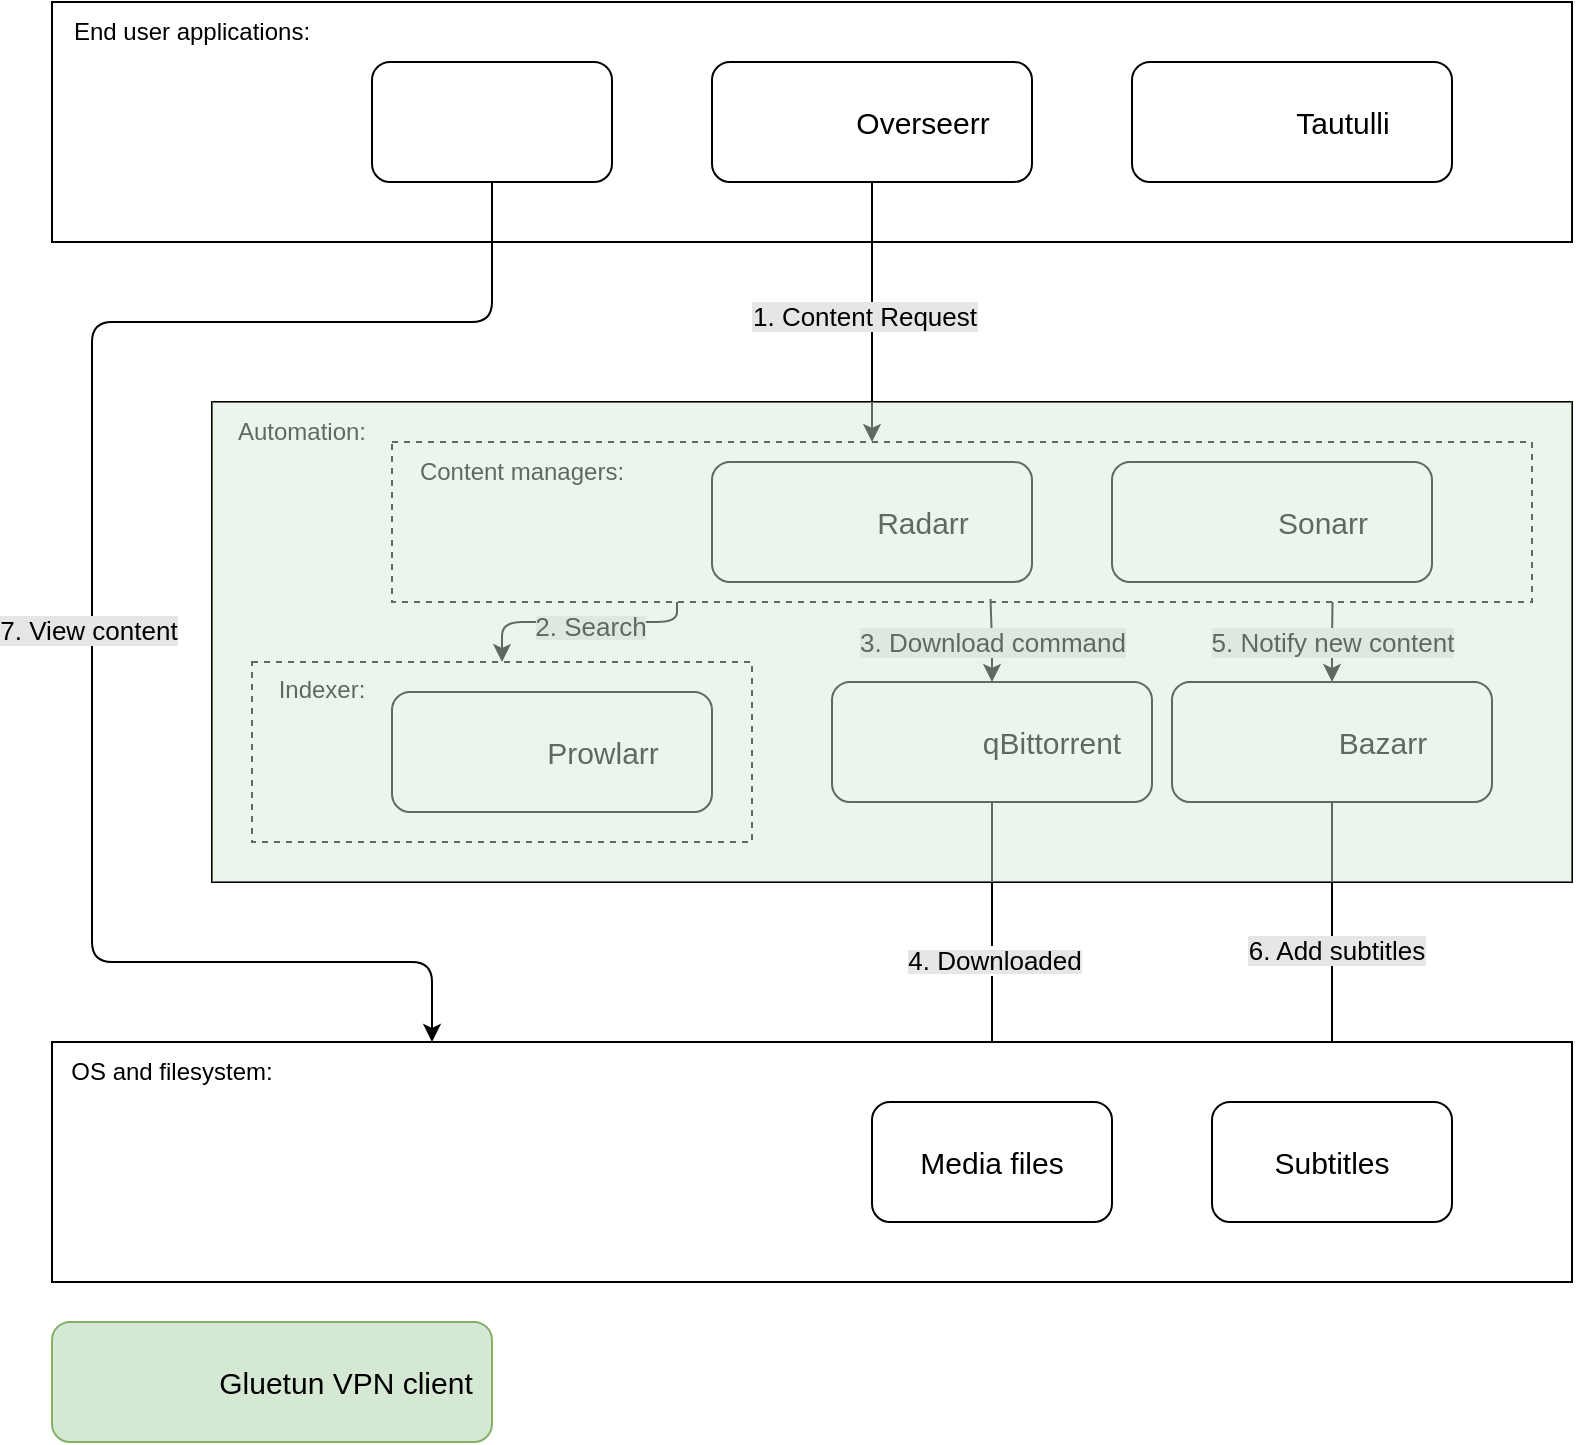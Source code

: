 <mxfile version="23.1.2" type="device">
  <diagram name="Page-1" id="01F0g8O5-JKZQx9Hn2be">
    <mxGraphModel dx="984" dy="564" grid="1" gridSize="10" guides="1" tooltips="1" connect="1" arrows="1" fold="1" page="1" pageScale="1" pageWidth="850" pageHeight="1100" math="0" shadow="0">
      <root>
        <mxCell id="0" />
        <mxCell id="1" parent="0" />
        <mxCell id="PlozlpM_31YKOJltgeHP-27" value="" style="rounded=0;whiteSpace=wrap;html=1;movable=1;resizable=1;rotatable=1;deletable=1;editable=1;locked=0;connectable=1;" parent="1" vertex="1">
          <mxGeometry x="120" y="240" width="680" height="240" as="geometry" />
        </mxCell>
        <mxCell id="PlozlpM_31YKOJltgeHP-59" value="" style="group;movable=1;resizable=1;rotatable=1;deletable=1;editable=1;locked=0;connectable=1;" parent="1" vertex="1" connectable="0">
          <mxGeometry x="40" y="40" width="760" height="120" as="geometry" />
        </mxCell>
        <mxCell id="PlozlpM_31YKOJltgeHP-23" value="" style="rounded=0;whiteSpace=wrap;html=1;" parent="PlozlpM_31YKOJltgeHP-59" vertex="1">
          <mxGeometry width="760" height="120" as="geometry" />
        </mxCell>
        <mxCell id="PlozlpM_31YKOJltgeHP-24" value="End user applications:" style="text;html=1;strokeColor=none;fillColor=none;align=center;verticalAlign=middle;whiteSpace=wrap;rounded=0;" parent="PlozlpM_31YKOJltgeHP-59" vertex="1">
          <mxGeometry width="140" height="30" as="geometry" />
        </mxCell>
        <mxCell id="PlozlpM_31YKOJltgeHP-51" value="" style="group" parent="PlozlpM_31YKOJltgeHP-59" vertex="1" connectable="0">
          <mxGeometry x="330" y="30" width="160" height="60" as="geometry" />
        </mxCell>
        <mxCell id="PlozlpM_31YKOJltgeHP-63" value="" style="group" parent="PlozlpM_31YKOJltgeHP-51" vertex="1" connectable="0">
          <mxGeometry width="160" height="60" as="geometry" />
        </mxCell>
        <mxCell id="PlozlpM_31YKOJltgeHP-3" value="" style="rounded=1;whiteSpace=wrap;html=1;" parent="PlozlpM_31YKOJltgeHP-63" vertex="1">
          <mxGeometry width="160" height="60" as="geometry" />
        </mxCell>
        <mxCell id="PlozlpM_31YKOJltgeHP-48" value="&lt;font style=&quot;font-size: 15px;&quot;&gt;Overseerr&lt;/font&gt;" style="text;html=1;strokeColor=none;fillColor=none;align=center;verticalAlign=middle;whiteSpace=wrap;rounded=0;" parent="PlozlpM_31YKOJltgeHP-63" vertex="1">
          <mxGeometry x="62.5" y="15" width="85" height="30" as="geometry" />
        </mxCell>
        <mxCell id="PlozlpM_31YKOJltgeHP-4" value="" style="shape=image;verticalLabelPosition=bottom;labelBackgroundColor=default;verticalAlign=top;aspect=fixed;imageAspect=0;image=https://www.myqnap.org/wp-content/uploads/overseerr.png;" parent="PlozlpM_31YKOJltgeHP-63" vertex="1">
          <mxGeometry x="10" y="5" width="50" height="50" as="geometry" />
        </mxCell>
        <mxCell id="dXqFs6aYzmoL6UYL_eIh-1" value="" style="rounded=1;whiteSpace=wrap;html=1;" vertex="1" parent="PlozlpM_31YKOJltgeHP-59">
          <mxGeometry x="540" y="30" width="160" height="60" as="geometry" />
        </mxCell>
        <mxCell id="dXqFs6aYzmoL6UYL_eIh-2" value="&lt;font style=&quot;font-size: 15px;&quot;&gt;Tautulli&lt;/font&gt;" style="text;html=1;strokeColor=none;fillColor=none;align=center;verticalAlign=middle;whiteSpace=wrap;rounded=0;" vertex="1" parent="PlozlpM_31YKOJltgeHP-59">
          <mxGeometry x="602.5" y="45" width="85" height="30" as="geometry" />
        </mxCell>
        <mxCell id="dXqFs6aYzmoL6UYL_eIh-5" value="" style="shape=image;verticalLabelPosition=bottom;labelBackgroundColor=default;verticalAlign=top;aspect=fixed;imageAspect=0;image=https://styles.redditmedia.com/t5_75bbd/styles/communityIcon_dsn6jjf37ja11.png;" vertex="1" parent="PlozlpM_31YKOJltgeHP-59">
          <mxGeometry x="552.5" y="35" width="50" height="50" as="geometry" />
        </mxCell>
        <mxCell id="PlozlpM_31YKOJltgeHP-40" style="edgeStyle=orthogonalEdgeStyle;rounded=1;orthogonalLoop=1;jettySize=auto;html=1;exitX=0.5;exitY=1;exitDx=0;exitDy=0;entryX=0.25;entryY=0;entryDx=0;entryDy=0;curved=0;strokeColor=default;" parent="1" source="PlozlpM_31YKOJltgeHP-1" target="PlozlpM_31YKOJltgeHP-31" edge="1">
          <mxGeometry relative="1" as="geometry">
            <Array as="points">
              <mxPoint x="260" y="200" />
              <mxPoint x="60" y="200" />
              <mxPoint x="60" y="520" />
              <mxPoint x="230" y="520" />
            </Array>
          </mxGeometry>
        </mxCell>
        <mxCell id="PlozlpM_31YKOJltgeHP-57" value="7. View content" style="edgeLabel;html=1;align=center;verticalAlign=middle;resizable=0;points=[];fontSize=13;labelBackgroundColor=#E6E6E6;" parent="PlozlpM_31YKOJltgeHP-40" vertex="1" connectable="0">
          <mxGeometry x="0.06" y="-2" relative="1" as="geometry">
            <mxPoint as="offset" />
          </mxGeometry>
        </mxCell>
        <mxCell id="PlozlpM_31YKOJltgeHP-54" style="edgeStyle=orthogonalEdgeStyle;rounded=1;orthogonalLoop=1;jettySize=auto;html=1;exitX=0.5;exitY=1;exitDx=0;exitDy=0;curved=0;" parent="1" source="PlozlpM_31YKOJltgeHP-3" target="PlozlpM_31YKOJltgeHP-44" edge="1">
          <mxGeometry relative="1" as="geometry">
            <Array as="points">
              <mxPoint x="450" y="230" />
              <mxPoint x="450" y="230" />
            </Array>
          </mxGeometry>
        </mxCell>
        <mxCell id="PlozlpM_31YKOJltgeHP-56" value="1. Content Request" style="edgeLabel;html=1;align=center;verticalAlign=middle;resizable=0;points=[];labelBackgroundColor=#E6E6E6;fontSize=13;" parent="PlozlpM_31YKOJltgeHP-54" vertex="1" connectable="0">
          <mxGeometry x="0.029" y="-4" relative="1" as="geometry">
            <mxPoint as="offset" />
          </mxGeometry>
        </mxCell>
        <mxCell id="PlozlpM_31YKOJltgeHP-26" value="" style="group" parent="1" vertex="1" connectable="0">
          <mxGeometry x="200" y="70" width="120" height="60" as="geometry" />
        </mxCell>
        <mxCell id="PlozlpM_31YKOJltgeHP-1" value="" style="rounded=1;whiteSpace=wrap;html=1;movable=1;resizable=1;rotatable=1;deletable=1;editable=1;locked=0;connectable=1;" parent="PlozlpM_31YKOJltgeHP-26" vertex="1">
          <mxGeometry width="120" height="60" as="geometry" />
        </mxCell>
        <mxCell id="PlozlpM_31YKOJltgeHP-2" value="" style="shape=image;verticalLabelPosition=bottom;labelBackgroundColor=default;verticalAlign=top;aspect=fixed;imageAspect=0;image=https://upload.wikimedia.org/wikipedia/commons/thumb/7/7b/Plex_logo_2022.svg/2560px-Plex_logo_2022.svg.png;movable=1;resizable=1;rotatable=1;deletable=1;editable=1;locked=0;connectable=1;" parent="PlozlpM_31YKOJltgeHP-26" vertex="1">
          <mxGeometry x="16.6" y="10" width="86.8" height="40" as="geometry" />
        </mxCell>
        <mxCell id="PlozlpM_31YKOJltgeHP-69" style="edgeStyle=orthogonalEdgeStyle;rounded=1;orthogonalLoop=1;jettySize=auto;html=1;exitX=0.5;exitY=1;exitDx=0;exitDy=0;entryX=0.5;entryY=0;entryDx=0;entryDy=0;curved=0;" parent="1" source="PlozlpM_31YKOJltgeHP-61" target="PlozlpM_31YKOJltgeHP-38" edge="1">
          <mxGeometry relative="1" as="geometry">
            <Array as="points">
              <mxPoint x="510" y="550" />
              <mxPoint x="510" y="550" />
            </Array>
          </mxGeometry>
        </mxCell>
        <mxCell id="PlozlpM_31YKOJltgeHP-70" value="&lt;span style=&quot;background-color: rgb(230, 230, 230);&quot;&gt;&lt;font style=&quot;font-size: 13px;&quot;&gt;4. Downloaded&lt;/font&gt;&lt;/span&gt;" style="edgeLabel;html=1;align=center;verticalAlign=middle;resizable=0;points=[];" parent="PlozlpM_31YKOJltgeHP-69" vertex="1" connectable="0">
          <mxGeometry x="0.047" y="1" relative="1" as="geometry">
            <mxPoint as="offset" />
          </mxGeometry>
        </mxCell>
        <mxCell id="PlozlpM_31YKOJltgeHP-71" value="" style="group" parent="1" vertex="1" connectable="0">
          <mxGeometry x="600" y="380" width="160" height="60" as="geometry" />
        </mxCell>
        <mxCell id="PlozlpM_31YKOJltgeHP-72" value="" style="rounded=1;whiteSpace=wrap;html=1;" parent="PlozlpM_31YKOJltgeHP-71" vertex="1">
          <mxGeometry width="160" height="60" as="geometry" />
        </mxCell>
        <mxCell id="PlozlpM_31YKOJltgeHP-73" value="&lt;font style=&quot;font-size: 15px;&quot;&gt;Bazarr&lt;/font&gt;" style="text;html=1;strokeColor=none;fillColor=none;align=center;verticalAlign=middle;whiteSpace=wrap;rounded=0;" parent="PlozlpM_31YKOJltgeHP-71" vertex="1">
          <mxGeometry x="62.5" y="15" width="85" height="30" as="geometry" />
        </mxCell>
        <mxCell id="PlozlpM_31YKOJltgeHP-10" value="" style="shape=image;verticalLabelPosition=bottom;labelBackgroundColor=default;verticalAlign=top;aspect=fixed;imageAspect=0;image=https://user-images.githubusercontent.com/26902309/41456760-be00043e-7081-11e8-9646-1b724037b4ff.png;" parent="PlozlpM_31YKOJltgeHP-71" vertex="1">
          <mxGeometry x="12.5" y="5" width="50" height="50" as="geometry" />
        </mxCell>
        <mxCell id="PlozlpM_31YKOJltgeHP-75" style="edgeStyle=orthogonalEdgeStyle;rounded=1;orthogonalLoop=1;jettySize=auto;html=1;exitX=0.5;exitY=1;exitDx=0;exitDy=0;curved=0;" parent="1" source="PlozlpM_31YKOJltgeHP-72" target="PlozlpM_31YKOJltgeHP-39" edge="1">
          <mxGeometry relative="1" as="geometry" />
        </mxCell>
        <mxCell id="PlozlpM_31YKOJltgeHP-77" value="&lt;font style=&quot;font-size: 13px;&quot;&gt;6. Add subtitles&lt;/font&gt;" style="edgeLabel;html=1;align=center;verticalAlign=middle;resizable=0;points=[];labelBackgroundColor=#E6E6E6;" parent="PlozlpM_31YKOJltgeHP-75" vertex="1" connectable="0">
          <mxGeometry x="-0.013" y="2" relative="1" as="geometry">
            <mxPoint as="offset" />
          </mxGeometry>
        </mxCell>
        <mxCell id="PlozlpM_31YKOJltgeHP-97" style="edgeStyle=orthogonalEdgeStyle;rounded=1;orthogonalLoop=1;jettySize=auto;html=1;exitX=0.5;exitY=0;exitDx=0;exitDy=0;entryX=0.825;entryY=1;entryDx=0;entryDy=0;entryPerimeter=0;endArrow=none;endFill=0;startArrow=classic;startFill=1;curved=0;" parent="1" source="PlozlpM_31YKOJltgeHP-72" target="PlozlpM_31YKOJltgeHP-44" edge="1">
          <mxGeometry relative="1" as="geometry" />
        </mxCell>
        <mxCell id="PlozlpM_31YKOJltgeHP-99" value="&lt;font style=&quot;font-size: 13px; background-color: rgb(230, 230, 230);&quot;&gt;5. Notify new content&lt;/font&gt;" style="edgeLabel;html=1;align=center;verticalAlign=middle;resizable=0;points=[];" parent="PlozlpM_31YKOJltgeHP-97" vertex="1" connectable="0">
          <mxGeometry x="-0.082" y="-2" relative="1" as="geometry">
            <mxPoint x="-2" y="-2" as="offset" />
          </mxGeometry>
        </mxCell>
        <mxCell id="PlozlpM_31YKOJltgeHP-31" value="" style="rounded=0;whiteSpace=wrap;html=1;" parent="1" vertex="1">
          <mxGeometry x="40" y="560" width="760" height="120" as="geometry" />
        </mxCell>
        <mxCell id="PlozlpM_31YKOJltgeHP-32" value="OS and filesystem:" style="text;html=1;strokeColor=none;fillColor=none;align=center;verticalAlign=middle;whiteSpace=wrap;rounded=0;" parent="1" vertex="1">
          <mxGeometry x="40" y="560" width="120" height="30" as="geometry" />
        </mxCell>
        <mxCell id="PlozlpM_31YKOJltgeHP-38" value="&lt;font style=&quot;font-size: 15px;&quot;&gt;Media files&lt;/font&gt;" style="rounded=1;whiteSpace=wrap;html=1;" parent="1" vertex="1">
          <mxGeometry x="450" y="590" width="120" height="60" as="geometry" />
        </mxCell>
        <mxCell id="PlozlpM_31YKOJltgeHP-39" value="&lt;font style=&quot;font-size: 15px;&quot;&gt;Subtitles&lt;/font&gt;" style="rounded=1;whiteSpace=wrap;html=1;" parent="1" vertex="1">
          <mxGeometry x="620" y="590" width="120" height="60" as="geometry" />
        </mxCell>
        <mxCell id="PlozlpM_31YKOJltgeHP-28" value="Automation:" style="text;html=1;strokeColor=none;fillColor=none;align=center;verticalAlign=middle;whiteSpace=wrap;rounded=0;" parent="1" vertex="1">
          <mxGeometry x="120" y="240" width="90" height="30" as="geometry" />
        </mxCell>
        <mxCell id="PlozlpM_31YKOJltgeHP-43" value="" style="group" parent="1" vertex="1" connectable="0">
          <mxGeometry x="140" y="370" width="250" height="90" as="geometry" />
        </mxCell>
        <mxCell id="PlozlpM_31YKOJltgeHP-41" value="" style="rounded=0;whiteSpace=wrap;html=1;dashed=1;" parent="PlozlpM_31YKOJltgeHP-43" vertex="1">
          <mxGeometry width="250" height="90" as="geometry" />
        </mxCell>
        <mxCell id="PlozlpM_31YKOJltgeHP-42" value="Indexer:" style="text;html=1;strokeColor=none;fillColor=none;align=center;verticalAlign=middle;whiteSpace=wrap;rounded=0;" parent="PlozlpM_31YKOJltgeHP-43" vertex="1">
          <mxGeometry width="70.0" height="27" as="geometry" />
        </mxCell>
        <mxCell id="PlozlpM_31YKOJltgeHP-78" value="" style="group" parent="PlozlpM_31YKOJltgeHP-43" vertex="1" connectable="0">
          <mxGeometry x="70" y="15" width="160" height="60" as="geometry" />
        </mxCell>
        <mxCell id="PlozlpM_31YKOJltgeHP-88" value="" style="group" parent="PlozlpM_31YKOJltgeHP-78" vertex="1" connectable="0">
          <mxGeometry width="160" height="60" as="geometry" />
        </mxCell>
        <mxCell id="PlozlpM_31YKOJltgeHP-79" value="" style="rounded=1;whiteSpace=wrap;html=1;" parent="PlozlpM_31YKOJltgeHP-88" vertex="1">
          <mxGeometry width="160" height="60" as="geometry" />
        </mxCell>
        <mxCell id="PlozlpM_31YKOJltgeHP-80" value="&lt;font style=&quot;font-size: 15px;&quot;&gt;Prowlarr&lt;/font&gt;" style="text;html=1;strokeColor=none;fillColor=none;align=center;verticalAlign=middle;whiteSpace=wrap;rounded=0;" parent="PlozlpM_31YKOJltgeHP-88" vertex="1">
          <mxGeometry x="62.5" y="15" width="85" height="30" as="geometry" />
        </mxCell>
        <mxCell id="PlozlpM_31YKOJltgeHP-17" value="" style="shape=image;verticalLabelPosition=bottom;labelBackgroundColor=default;verticalAlign=top;aspect=fixed;imageAspect=0;image=https://static-00.iconduck.com/assets.00/prowlarr-icon-1024x1024-vyf0hy1t.png;" parent="PlozlpM_31YKOJltgeHP-88" vertex="1">
          <mxGeometry x="12.5" y="5" width="50" height="50" as="geometry" />
        </mxCell>
        <mxCell id="PlozlpM_31YKOJltgeHP-46" value="" style="group" parent="1" vertex="1" connectable="0">
          <mxGeometry x="210" y="260" width="570" height="80" as="geometry" />
        </mxCell>
        <mxCell id="PlozlpM_31YKOJltgeHP-44" value="" style="rounded=0;whiteSpace=wrap;html=1;dashed=1;" parent="PlozlpM_31YKOJltgeHP-46" vertex="1">
          <mxGeometry width="570" height="80" as="geometry" />
        </mxCell>
        <mxCell id="PlozlpM_31YKOJltgeHP-45" value="Content managers:" style="text;html=1;strokeColor=none;fillColor=none;align=center;verticalAlign=middle;whiteSpace=wrap;rounded=0;" parent="PlozlpM_31YKOJltgeHP-46" vertex="1">
          <mxGeometry width="130" height="30" as="geometry" />
        </mxCell>
        <mxCell id="PlozlpM_31YKOJltgeHP-89" style="edgeStyle=orthogonalEdgeStyle;rounded=0;orthogonalLoop=1;jettySize=auto;html=1;exitX=0.5;exitY=1;exitDx=0;exitDy=0;" parent="PlozlpM_31YKOJltgeHP-46" source="PlozlpM_31YKOJltgeHP-44" target="PlozlpM_31YKOJltgeHP-44" edge="1">
          <mxGeometry relative="1" as="geometry" />
        </mxCell>
        <mxCell id="PlozlpM_31YKOJltgeHP-111" value="" style="group" parent="PlozlpM_31YKOJltgeHP-46" vertex="1" connectable="0">
          <mxGeometry x="160" y="10" width="160" height="60" as="geometry" />
        </mxCell>
        <mxCell id="PlozlpM_31YKOJltgeHP-84" value="" style="rounded=1;whiteSpace=wrap;html=1;" parent="PlozlpM_31YKOJltgeHP-111" vertex="1">
          <mxGeometry width="160" height="60" as="geometry" />
        </mxCell>
        <mxCell id="PlozlpM_31YKOJltgeHP-85" value="&lt;font style=&quot;font-size: 15px;&quot;&gt;Radarr&lt;br&gt;&lt;/font&gt;" style="text;html=1;strokeColor=none;fillColor=none;align=center;verticalAlign=middle;whiteSpace=wrap;rounded=0;" parent="PlozlpM_31YKOJltgeHP-111" vertex="1">
          <mxGeometry x="62.5" y="15" width="85" height="30" as="geometry" />
        </mxCell>
        <mxCell id="PlozlpM_31YKOJltgeHP-18" value="" style="shape=image;verticalLabelPosition=bottom;labelBackgroundColor=default;verticalAlign=top;aspect=fixed;imageAspect=0;image=https://static-00.iconduck.com/assets.00/radarr-icon-462x512-bydv4e4f.png;" parent="PlozlpM_31YKOJltgeHP-111" vertex="1">
          <mxGeometry x="17.38" y="5" width="45.12" height="50" as="geometry" />
        </mxCell>
        <mxCell id="PlozlpM_31YKOJltgeHP-104" value="" style="group" parent="PlozlpM_31YKOJltgeHP-46" vertex="1" connectable="0">
          <mxGeometry x="360" y="10" width="160" height="60" as="geometry" />
        </mxCell>
        <mxCell id="PlozlpM_31YKOJltgeHP-109" value="" style="group" parent="PlozlpM_31YKOJltgeHP-104" vertex="1" connectable="0">
          <mxGeometry width="160" height="60" as="geometry" />
        </mxCell>
        <mxCell id="PlozlpM_31YKOJltgeHP-105" value="" style="rounded=1;whiteSpace=wrap;html=1;" parent="PlozlpM_31YKOJltgeHP-109" vertex="1">
          <mxGeometry width="160" height="60" as="geometry" />
        </mxCell>
        <mxCell id="PlozlpM_31YKOJltgeHP-106" value="&lt;font style=&quot;font-size: 15px;&quot;&gt;Sonarr&lt;/font&gt;" style="text;html=1;strokeColor=none;fillColor=none;align=center;verticalAlign=middle;whiteSpace=wrap;rounded=0;" parent="PlozlpM_31YKOJltgeHP-109" vertex="1">
          <mxGeometry x="62.5" y="15" width="85" height="30" as="geometry" />
        </mxCell>
        <mxCell id="PlozlpM_31YKOJltgeHP-19" value="" style="shape=image;verticalLabelPosition=bottom;labelBackgroundColor=default;verticalAlign=top;aspect=fixed;imageAspect=0;image=https://static-00.iconduck.com/assets.00/sonarr-icon-1024x1024-wkay604k.png;" parent="PlozlpM_31YKOJltgeHP-109" vertex="1">
          <mxGeometry x="12.5" y="5" width="50" height="50" as="geometry" />
        </mxCell>
        <mxCell id="PlozlpM_31YKOJltgeHP-64" value="" style="group" parent="1" vertex="1" connectable="0">
          <mxGeometry x="430" y="380" width="160" height="60" as="geometry" />
        </mxCell>
        <mxCell id="PlozlpM_31YKOJltgeHP-65" value="" style="group" parent="PlozlpM_31YKOJltgeHP-64" vertex="1" connectable="0">
          <mxGeometry width="160" height="60" as="geometry" />
        </mxCell>
        <mxCell id="PlozlpM_31YKOJltgeHP-61" value="" style="rounded=1;whiteSpace=wrap;html=1;" parent="PlozlpM_31YKOJltgeHP-65" vertex="1">
          <mxGeometry width="160" height="60" as="geometry" />
        </mxCell>
        <mxCell id="PlozlpM_31YKOJltgeHP-20" value="" style="shape=image;verticalLabelPosition=bottom;labelBackgroundColor=default;verticalAlign=top;aspect=fixed;imageAspect=0;image=https://static-00.iconduck.com/assets.00/qbittorrent-icon-2048x2048-4u7bykpn.png;" parent="PlozlpM_31YKOJltgeHP-65" vertex="1">
          <mxGeometry x="12" y="5.5" width="49" height="49" as="geometry" />
        </mxCell>
        <mxCell id="PlozlpM_31YKOJltgeHP-62" value="&lt;font style=&quot;font-size: 15px;&quot;&gt;qBittorrent&lt;/font&gt;" style="text;html=1;strokeColor=none;fillColor=none;align=center;verticalAlign=middle;whiteSpace=wrap;rounded=0;" parent="PlozlpM_31YKOJltgeHP-65" vertex="1">
          <mxGeometry x="70" y="15" width="80" height="30" as="geometry" />
        </mxCell>
        <mxCell id="PlozlpM_31YKOJltgeHP-91" style="edgeStyle=orthogonalEdgeStyle;rounded=1;orthogonalLoop=1;jettySize=auto;html=1;exitX=0.25;exitY=1;exitDx=0;exitDy=0;entryX=0.5;entryY=0;entryDx=0;entryDy=0;curved=0;" parent="1" source="PlozlpM_31YKOJltgeHP-44" target="PlozlpM_31YKOJltgeHP-41" edge="1">
          <mxGeometry relative="1" as="geometry">
            <Array as="points">
              <mxPoint x="353" y="350" />
              <mxPoint x="265" y="350" />
            </Array>
          </mxGeometry>
        </mxCell>
        <mxCell id="PlozlpM_31YKOJltgeHP-94" value="&lt;span style=&quot;background-color: rgb(230, 230, 230);&quot;&gt;&lt;font style=&quot;font-size: 13px;&quot;&gt;2. Search&lt;/font&gt;&lt;/span&gt;" style="edgeLabel;html=1;align=center;verticalAlign=middle;resizable=0;points=[];" parent="PlozlpM_31YKOJltgeHP-91" vertex="1" connectable="0">
          <mxGeometry x="-0.089" y="2" relative="1" as="geometry">
            <mxPoint as="offset" />
          </mxGeometry>
        </mxCell>
        <mxCell id="PlozlpM_31YKOJltgeHP-95" style="edgeStyle=orthogonalEdgeStyle;rounded=0;orthogonalLoop=1;jettySize=auto;html=1;exitX=0.5;exitY=0;exitDx=0;exitDy=0;entryX=0.525;entryY=0.981;entryDx=0;entryDy=0;entryPerimeter=0;startArrow=classic;startFill=1;endArrow=none;endFill=0;" parent="1" source="PlozlpM_31YKOJltgeHP-61" target="PlozlpM_31YKOJltgeHP-44" edge="1">
          <mxGeometry relative="1" as="geometry" />
        </mxCell>
        <mxCell id="PlozlpM_31YKOJltgeHP-96" value="&lt;font style=&quot;font-size: 13px; background-color: rgb(230, 230, 230);&quot;&gt;3. Download command&lt;/font&gt;" style="edgeLabel;html=1;align=center;verticalAlign=middle;resizable=0;points=[];" parent="PlozlpM_31YKOJltgeHP-95" vertex="1" connectable="0">
          <mxGeometry x="0.004" relative="1" as="geometry">
            <mxPoint as="offset" />
          </mxGeometry>
        </mxCell>
        <mxCell id="PlozlpM_31YKOJltgeHP-101" value="" style="rounded=1;whiteSpace=wrap;html=1;fillColor=#d5e8d4;strokeColor=#82b366;strokeWidth=1;" parent="1" vertex="1">
          <mxGeometry x="40" y="700" width="220" height="60" as="geometry" />
        </mxCell>
        <mxCell id="PlozlpM_31YKOJltgeHP-102" value="&lt;font style=&quot;font-size: 15px;&quot;&gt;Gluetun VPN client&lt;/font&gt;" style="text;html=1;strokeColor=none;fillColor=none;align=center;verticalAlign=middle;whiteSpace=wrap;rounded=0;" parent="1" vertex="1">
          <mxGeometry x="102.5" y="715" width="167.5" height="30" as="geometry" />
        </mxCell>
        <mxCell id="PlozlpM_31YKOJltgeHP-21" value="" style="shape=image;verticalLabelPosition=bottom;labelBackgroundColor=default;verticalAlign=top;aspect=fixed;imageAspect=0;image=https://raw.githubusercontent.com/qdm12/gluetun/master/title.svg;" parent="1" vertex="1">
          <mxGeometry x="50" y="707.94" width="57" height="44.12" as="geometry" />
        </mxCell>
        <mxCell id="2ypCShfPb-I65MygXm0y-1" value="" style="rounded=0;whiteSpace=wrap;html=1;fillColor=#d5e8d4;strokeColor=none;opacity=45;" parent="1" vertex="1">
          <mxGeometry x="120" y="240" width="680" height="240" as="geometry" />
        </mxCell>
      </root>
    </mxGraphModel>
  </diagram>
</mxfile>
